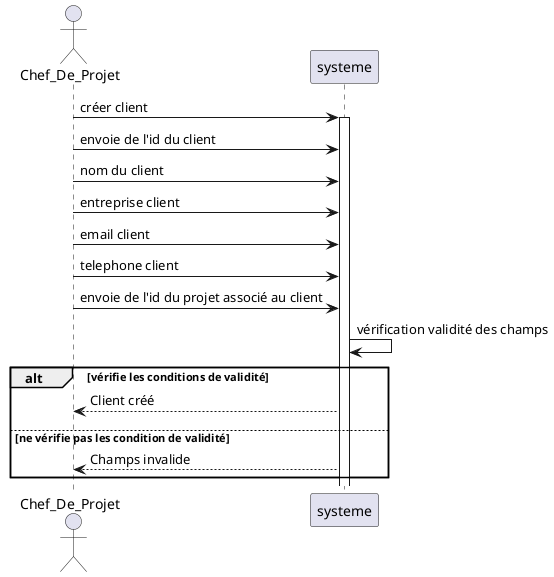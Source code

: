 @startuml
' diagramme de séquences systeme pour use case "créer client"

actor Chef_De_Projet

Chef_De_Projet -> systeme : créer client

activate systeme

Chef_De_Projet -> systeme : envoie de l'id du client
Chef_De_Projet -> systeme : nom du client
Chef_De_Projet -> systeme : entreprise client
Chef_De_Projet -> systeme : email client
Chef_De_Projet -> systeme : telephone client
Chef_De_Projet -> systeme : envoie de l'id du projet associé au client 

systeme -> systeme : vérification validité des champs

alt vérifie les conditions de validité
systeme --> Chef_De_Projet : Client créé
||10||
else ne vérifie pas les condition de validité 
systeme --> Chef_De_Projet : Champs invalide
end

@enduml